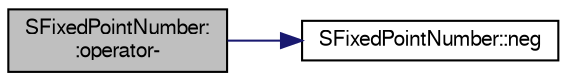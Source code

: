 digraph "SFixedPointNumber::operator-"
{
  bgcolor="transparent";
  edge [fontname="FreeSans",fontsize="10",labelfontname="FreeSans",labelfontsize="10"];
  node [fontname="FreeSans",fontsize="10",shape=record];
  rankdir="LR";
  Node1 [label="SFixedPointNumber:\l:operator-",height=0.2,width=0.4,color="black", fillcolor="grey75", style="filled" fontcolor="black"];
  Node1 -> Node2 [color="midnightblue",fontsize="10",style="solid",fontname="FreeSans"];
  Node2 [label="SFixedPointNumber::neg",height=0.2,width=0.4,color="black",URL="$structSFixedPointNumber.html#a41ef62bdd4d2dbff9e5c2f5be409129c",tooltip="negate the Number"];
}
